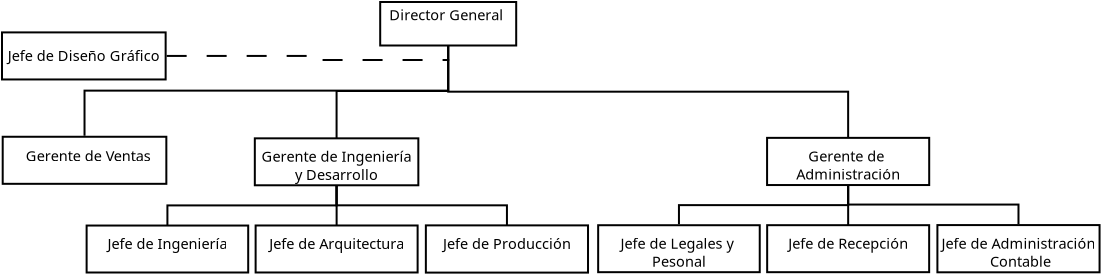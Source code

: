 <?xml version="1.0" encoding="UTF-8"?>
<dia:diagram xmlns:dia="http://www.lysator.liu.se/~alla/dia/">
  <dia:layer name="Fondo" visible="true" active="true">
    <dia:object type="Standard - Box" version="0" id="O0">
      <dia:attribute name="obj_pos">
        <dia:point val="30.2,-28.575"/>
      </dia:attribute>
      <dia:attribute name="obj_bb">
        <dia:rectangle val="30.15,-28.625;37.05,-26.35"/>
      </dia:attribute>
      <dia:attribute name="elem_corner">
        <dia:point val="30.2,-28.575"/>
      </dia:attribute>
      <dia:attribute name="elem_width">
        <dia:real val="6.8"/>
      </dia:attribute>
      <dia:attribute name="elem_height">
        <dia:real val="2.175"/>
      </dia:attribute>
      <dia:attribute name="show_background">
        <dia:boolean val="true"/>
      </dia:attribute>
    </dia:object>
    <dia:object type="Standard - Text" version="1" id="O1">
      <dia:attribute name="obj_pos">
        <dia:point val="33.6,-27.488"/>
      </dia:attribute>
      <dia:attribute name="obj_bb">
        <dia:rectangle val="33.6,-28.212;33.6,-27.337"/>
      </dia:attribute>
      <dia:attribute name="text">
        <dia:composite type="text">
          <dia:attribute name="string">
            <dia:string>##</dia:string>
          </dia:attribute>
          <dia:attribute name="font">
            <dia:font family="sans" style="0" name="Helvetica"/>
          </dia:attribute>
          <dia:attribute name="height">
            <dia:real val="0.906"/>
          </dia:attribute>
          <dia:attribute name="pos">
            <dia:point val="33.6,-27.488"/>
          </dia:attribute>
          <dia:attribute name="color">
            <dia:color val="#000000"/>
          </dia:attribute>
          <dia:attribute name="alignment">
            <dia:enum val="0"/>
          </dia:attribute>
        </dia:composite>
      </dia:attribute>
      <dia:attribute name="valign">
        <dia:enum val="3"/>
      </dia:attribute>
      <dia:connections>
        <dia:connection handle="0" to="O0" connection="8"/>
      </dia:connections>
    </dia:object>
    <dia:object type="Standard - Text" version="1" id="O2">
      <dia:attribute name="obj_pos">
        <dia:point val="33.6,-27.488"/>
      </dia:attribute>
      <dia:attribute name="obj_bb">
        <dia:rectangle val="33.6,-28.212;33.6,-27.337"/>
      </dia:attribute>
      <dia:attribute name="text">
        <dia:composite type="text">
          <dia:attribute name="string">
            <dia:string>##</dia:string>
          </dia:attribute>
          <dia:attribute name="font">
            <dia:font family="sans" style="0" name="Helvetica"/>
          </dia:attribute>
          <dia:attribute name="height">
            <dia:real val="0.906"/>
          </dia:attribute>
          <dia:attribute name="pos">
            <dia:point val="33.6,-27.488"/>
          </dia:attribute>
          <dia:attribute name="color">
            <dia:color val="#000000"/>
          </dia:attribute>
          <dia:attribute name="alignment">
            <dia:enum val="0"/>
          </dia:attribute>
        </dia:composite>
      </dia:attribute>
      <dia:attribute name="valign">
        <dia:enum val="3"/>
      </dia:attribute>
      <dia:connections>
        <dia:connection handle="0" to="O0" connection="8"/>
      </dia:connections>
    </dia:object>
    <dia:object type="Standard - Box" version="0" id="O3">
      <dia:attribute name="obj_pos">
        <dia:point val="11.325,-21.837"/>
      </dia:attribute>
      <dia:attribute name="obj_bb">
        <dia:rectangle val="11.275,-21.887;19.557,-19.435"/>
      </dia:attribute>
      <dia:attribute name="elem_corner">
        <dia:point val="11.325,-21.837"/>
      </dia:attribute>
      <dia:attribute name="elem_width">
        <dia:real val="8.182"/>
      </dia:attribute>
      <dia:attribute name="elem_height">
        <dia:real val="2.353"/>
      </dia:attribute>
      <dia:attribute name="show_background">
        <dia:boolean val="true"/>
      </dia:attribute>
    </dia:object>
    <dia:object type="Standard - Box" version="0" id="O4">
      <dia:attribute name="obj_pos">
        <dia:point val="23.931,-21.758"/>
      </dia:attribute>
      <dia:attribute name="obj_bb">
        <dia:rectangle val="23.881,-21.808;32.157,-19.361"/>
      </dia:attribute>
      <dia:attribute name="elem_corner">
        <dia:point val="23.931,-21.758"/>
      </dia:attribute>
      <dia:attribute name="elem_width">
        <dia:real val="8.176"/>
      </dia:attribute>
      <dia:attribute name="elem_height">
        <dia:real val="2.347"/>
      </dia:attribute>
      <dia:attribute name="show_background">
        <dia:boolean val="true"/>
      </dia:attribute>
    </dia:object>
    <dia:object type="Standard - Box" version="0" id="O5">
      <dia:attribute name="obj_pos">
        <dia:point val="49.544,-21.782"/>
      </dia:attribute>
      <dia:attribute name="obj_bb">
        <dia:rectangle val="49.494,-21.832;57.7,-19.373"/>
      </dia:attribute>
      <dia:attribute name="elem_corner">
        <dia:point val="49.544,-21.782"/>
      </dia:attribute>
      <dia:attribute name="elem_width">
        <dia:real val="8.106"/>
      </dia:attribute>
      <dia:attribute name="elem_height">
        <dia:real val="2.359"/>
      </dia:attribute>
      <dia:attribute name="show_background">
        <dia:boolean val="true"/>
      </dia:attribute>
    </dia:object>
    <dia:object type="Standard - Text" version="1" id="O6">
      <dia:attribute name="obj_pos">
        <dia:point val="15.616,-20.611"/>
      </dia:attribute>
      <dia:attribute name="obj_bb">
        <dia:rectangle val="12.643,-21.336;18.588,-20.461"/>
      </dia:attribute>
      <dia:attribute name="text">
        <dia:composite type="text">
          <dia:attribute name="string">
            <dia:string>#Gerente de Ventas#</dia:string>
          </dia:attribute>
          <dia:attribute name="font">
            <dia:font family="sans" style="0" name="Helvetica"/>
          </dia:attribute>
          <dia:attribute name="height">
            <dia:real val="0.906"/>
          </dia:attribute>
          <dia:attribute name="pos">
            <dia:point val="15.616,-20.611"/>
          </dia:attribute>
          <dia:attribute name="color">
            <dia:color val="#000000"/>
          </dia:attribute>
          <dia:attribute name="alignment">
            <dia:enum val="1"/>
          </dia:attribute>
        </dia:composite>
      </dia:attribute>
      <dia:attribute name="valign">
        <dia:enum val="3"/>
      </dia:attribute>
    </dia:object>
    <dia:object type="Standard - ZigZagLine" version="1" id="O7">
      <dia:attribute name="obj_pos">
        <dia:point val="33.6,-26.4"/>
      </dia:attribute>
      <dia:attribute name="obj_bb">
        <dia:rectangle val="15.366,-26.45;33.65,-21.838"/>
      </dia:attribute>
      <dia:attribute name="orth_points">
        <dia:point val="33.6,-26.4"/>
        <dia:point val="33.6,-24.144"/>
        <dia:point val="15.416,-24.144"/>
        <dia:point val="15.416,-21.888"/>
      </dia:attribute>
      <dia:attribute name="orth_orient">
        <dia:enum val="1"/>
        <dia:enum val="0"/>
        <dia:enum val="1"/>
      </dia:attribute>
      <dia:attribute name="autorouting">
        <dia:boolean val="true"/>
      </dia:attribute>
      <dia:connections>
        <dia:connection handle="0" to="O0" connection="6"/>
        <dia:connection handle="1" to="O3" connection="8"/>
      </dia:connections>
    </dia:object>
    <dia:object type="Standard - Text" version="1" id="O8">
      <dia:attribute name="obj_pos">
        <dia:point val="28.019,-20.584"/>
      </dia:attribute>
      <dia:attribute name="obj_bb">
        <dia:rectangle val="24.52,-21.309;31.518,-19.528"/>
      </dia:attribute>
      <dia:attribute name="text">
        <dia:composite type="text">
          <dia:attribute name="string">
            <dia:string>#Gerente de Ingeniería
y Desarrollo#</dia:string>
          </dia:attribute>
          <dia:attribute name="font">
            <dia:font family="sans" style="0" name="Helvetica"/>
          </dia:attribute>
          <dia:attribute name="height">
            <dia:real val="0.906"/>
          </dia:attribute>
          <dia:attribute name="pos">
            <dia:point val="28.019,-20.584"/>
          </dia:attribute>
          <dia:attribute name="color">
            <dia:color val="#000000"/>
          </dia:attribute>
          <dia:attribute name="alignment">
            <dia:enum val="1"/>
          </dia:attribute>
        </dia:composite>
      </dia:attribute>
      <dia:attribute name="valign">
        <dia:enum val="3"/>
      </dia:attribute>
      <dia:connections>
        <dia:connection handle="0" to="O4" connection="8"/>
      </dia:connections>
    </dia:object>
    <dia:object type="Standard - Text" version="1" id="O9">
      <dia:attribute name="obj_pos">
        <dia:point val="53.597,-20.603"/>
      </dia:attribute>
      <dia:attribute name="obj_bb">
        <dia:rectangle val="51.255,-21.328;55.94,-19.547"/>
      </dia:attribute>
      <dia:attribute name="text">
        <dia:composite type="text">
          <dia:attribute name="string">
            <dia:string>#Gerente de 
Administración#</dia:string>
          </dia:attribute>
          <dia:attribute name="font">
            <dia:font family="sans" style="0" name="Helvetica"/>
          </dia:attribute>
          <dia:attribute name="height">
            <dia:real val="0.906"/>
          </dia:attribute>
          <dia:attribute name="pos">
            <dia:point val="53.597,-20.603"/>
          </dia:attribute>
          <dia:attribute name="color">
            <dia:color val="#000000"/>
          </dia:attribute>
          <dia:attribute name="alignment">
            <dia:enum val="1"/>
          </dia:attribute>
        </dia:composite>
      </dia:attribute>
      <dia:attribute name="valign">
        <dia:enum val="3"/>
      </dia:attribute>
      <dia:connections>
        <dia:connection handle="0" to="O5" connection="8"/>
      </dia:connections>
    </dia:object>
    <dia:object type="Standard - ZigZagLine" version="1" id="O10">
      <dia:attribute name="obj_pos">
        <dia:point val="33.6,-26.4"/>
      </dia:attribute>
      <dia:attribute name="obj_bb">
        <dia:rectangle val="27.969,-26.45;33.65,-21.707"/>
      </dia:attribute>
      <dia:attribute name="orth_points">
        <dia:point val="33.6,-26.4"/>
        <dia:point val="33.6,-24.125"/>
        <dia:point val="28.019,-24.125"/>
        <dia:point val="28.019,-21.758"/>
      </dia:attribute>
      <dia:attribute name="orth_orient">
        <dia:enum val="1"/>
        <dia:enum val="0"/>
        <dia:enum val="1"/>
      </dia:attribute>
      <dia:attribute name="autorouting">
        <dia:boolean val="false"/>
      </dia:attribute>
      <dia:connections>
        <dia:connection handle="0" to="O0" connection="6"/>
        <dia:connection handle="1" to="O4" connection="1"/>
      </dia:connections>
    </dia:object>
    <dia:object type="Standard - ZigZagLine" version="1" id="O11">
      <dia:attribute name="obj_pos">
        <dia:point val="33.6,-26.4"/>
      </dia:attribute>
      <dia:attribute name="obj_bb">
        <dia:rectangle val="33.55,-26.45;53.647,-21.733"/>
      </dia:attribute>
      <dia:attribute name="orth_points">
        <dia:point val="33.6,-26.4"/>
        <dia:point val="33.6,-24.091"/>
        <dia:point val="53.597,-24.091"/>
        <dia:point val="53.597,-21.782"/>
      </dia:attribute>
      <dia:attribute name="orth_orient">
        <dia:enum val="1"/>
        <dia:enum val="0"/>
        <dia:enum val="1"/>
      </dia:attribute>
      <dia:attribute name="autorouting">
        <dia:boolean val="true"/>
      </dia:attribute>
      <dia:connections>
        <dia:connection handle="0" to="O0" connection="6"/>
        <dia:connection handle="1" to="O5" connection="1"/>
      </dia:connections>
    </dia:object>
    <dia:object type="Standard - Box" version="0" id="O12">
      <dia:attribute name="obj_pos">
        <dia:point val="41.098,-17.414"/>
      </dia:attribute>
      <dia:attribute name="obj_bb">
        <dia:rectangle val="41.048,-17.464;49.227,-15.016"/>
      </dia:attribute>
      <dia:attribute name="elem_corner">
        <dia:point val="41.098,-17.414"/>
      </dia:attribute>
      <dia:attribute name="elem_width">
        <dia:real val="8.079"/>
      </dia:attribute>
      <dia:attribute name="elem_height">
        <dia:real val="2.348"/>
      </dia:attribute>
      <dia:attribute name="show_background">
        <dia:boolean val="true"/>
      </dia:attribute>
    </dia:object>
    <dia:object type="Standard - Box" version="0" id="O13">
      <dia:attribute name="obj_pos">
        <dia:point val="58.06,-17.421"/>
      </dia:attribute>
      <dia:attribute name="obj_bb">
        <dia:rectangle val="58.01,-17.471;66.218,-15.011"/>
      </dia:attribute>
      <dia:attribute name="elem_corner">
        <dia:point val="58.06,-17.421"/>
      </dia:attribute>
      <dia:attribute name="elem_width">
        <dia:real val="8.108"/>
      </dia:attribute>
      <dia:attribute name="elem_height">
        <dia:real val="2.361"/>
      </dia:attribute>
      <dia:attribute name="show_background">
        <dia:boolean val="true"/>
      </dia:attribute>
    </dia:object>
    <dia:object type="Standard - Box" version="0" id="O14">
      <dia:attribute name="obj_pos">
        <dia:point val="49.548,-17.416"/>
      </dia:attribute>
      <dia:attribute name="obj_bb">
        <dia:rectangle val="49.498,-17.466;57.698,-15.016"/>
      </dia:attribute>
      <dia:attribute name="elem_corner">
        <dia:point val="49.548,-17.416"/>
      </dia:attribute>
      <dia:attribute name="elem_width">
        <dia:real val="8.1"/>
      </dia:attribute>
      <dia:attribute name="elem_height">
        <dia:real val="2.35"/>
      </dia:attribute>
      <dia:attribute name="show_background">
        <dia:boolean val="true"/>
      </dia:attribute>
    </dia:object>
    <dia:object type="Standard - Text" version="1" id="O15">
      <dia:attribute name="obj_pos">
        <dia:point val="53.598,-16.241"/>
      </dia:attribute>
      <dia:attribute name="obj_bb">
        <dia:rectangle val="50.706,-16.966;56.489,-16.091"/>
      </dia:attribute>
      <dia:attribute name="text">
        <dia:composite type="text">
          <dia:attribute name="string">
            <dia:string>#Jefe de Recepción#</dia:string>
          </dia:attribute>
          <dia:attribute name="font">
            <dia:font family="sans" style="0" name="Helvetica"/>
          </dia:attribute>
          <dia:attribute name="height">
            <dia:real val="0.906"/>
          </dia:attribute>
          <dia:attribute name="pos">
            <dia:point val="53.598,-16.241"/>
          </dia:attribute>
          <dia:attribute name="color">
            <dia:color val="#000000"/>
          </dia:attribute>
          <dia:attribute name="alignment">
            <dia:enum val="1"/>
          </dia:attribute>
        </dia:composite>
      </dia:attribute>
      <dia:attribute name="valign">
        <dia:enum val="3"/>
      </dia:attribute>
      <dia:connections>
        <dia:connection handle="0" to="O14" connection="8"/>
      </dia:connections>
    </dia:object>
    <dia:object type="Standard - Text" version="1" id="O16">
      <dia:attribute name="obj_pos">
        <dia:point val="62.114,-16.241"/>
      </dia:attribute>
      <dia:attribute name="obj_bb">
        <dia:rectangle val="58.504,-16.966;65.724,-15.185"/>
      </dia:attribute>
      <dia:attribute name="text">
        <dia:composite type="text">
          <dia:attribute name="string">
            <dia:string>#Jefe de Administración
 Contable#</dia:string>
          </dia:attribute>
          <dia:attribute name="font">
            <dia:font family="sans" style="0" name="Helvetica"/>
          </dia:attribute>
          <dia:attribute name="height">
            <dia:real val="0.906"/>
          </dia:attribute>
          <dia:attribute name="pos">
            <dia:point val="62.114,-16.241"/>
          </dia:attribute>
          <dia:attribute name="color">
            <dia:color val="#000000"/>
          </dia:attribute>
          <dia:attribute name="alignment">
            <dia:enum val="1"/>
          </dia:attribute>
        </dia:composite>
      </dia:attribute>
      <dia:attribute name="valign">
        <dia:enum val="3"/>
      </dia:attribute>
      <dia:connections>
        <dia:connection handle="0" to="O13" connection="8"/>
      </dia:connections>
    </dia:object>
    <dia:object type="Standard - Text" version="1" id="O17">
      <dia:attribute name="obj_pos">
        <dia:point val="45.137,-16.24"/>
      </dia:attribute>
      <dia:attribute name="obj_bb">
        <dia:rectangle val="42.266,-16.965;48.009,-15.184"/>
      </dia:attribute>
      <dia:attribute name="text">
        <dia:composite type="text">
          <dia:attribute name="string">
            <dia:string>#Jefe de Legales y 
Pesonal#</dia:string>
          </dia:attribute>
          <dia:attribute name="font">
            <dia:font family="sans" style="0" name="Helvetica"/>
          </dia:attribute>
          <dia:attribute name="height">
            <dia:real val="0.906"/>
          </dia:attribute>
          <dia:attribute name="pos">
            <dia:point val="45.137,-16.24"/>
          </dia:attribute>
          <dia:attribute name="color">
            <dia:color val="#000000"/>
          </dia:attribute>
          <dia:attribute name="alignment">
            <dia:enum val="1"/>
          </dia:attribute>
        </dia:composite>
      </dia:attribute>
      <dia:attribute name="valign">
        <dia:enum val="3"/>
      </dia:attribute>
      <dia:connections>
        <dia:connection handle="0" to="O12" connection="8"/>
      </dia:connections>
    </dia:object>
    <dia:object type="Standard - ZigZagLine" version="1" id="O18">
      <dia:attribute name="obj_pos">
        <dia:point val="53.597,-19.423"/>
      </dia:attribute>
      <dia:attribute name="obj_bb">
        <dia:rectangle val="53.547,-19.473;62.164,-17.422"/>
      </dia:attribute>
      <dia:attribute name="orth_points">
        <dia:point val="53.597,-19.423"/>
        <dia:point val="53.597,-18.447"/>
        <dia:point val="62.114,-18.447"/>
        <dia:point val="62.114,-17.471"/>
      </dia:attribute>
      <dia:attribute name="orth_orient">
        <dia:enum val="1"/>
        <dia:enum val="0"/>
        <dia:enum val="1"/>
      </dia:attribute>
      <dia:attribute name="autorouting">
        <dia:boolean val="true"/>
      </dia:attribute>
      <dia:connections>
        <dia:connection handle="0" to="O5" connection="6"/>
        <dia:connection handle="1" to="O13" connection="8"/>
      </dia:connections>
    </dia:object>
    <dia:object type="Standard - ZigZagLine" version="1" id="O19">
      <dia:attribute name="obj_pos">
        <dia:point val="53.597,-19.423"/>
      </dia:attribute>
      <dia:attribute name="obj_bb">
        <dia:rectangle val="53.547,-19.473;53.648,-17.366"/>
      </dia:attribute>
      <dia:attribute name="orth_points">
        <dia:point val="53.597,-19.423"/>
        <dia:point val="53.597,-18.42"/>
        <dia:point val="53.598,-18.42"/>
        <dia:point val="53.598,-17.416"/>
      </dia:attribute>
      <dia:attribute name="orth_orient">
        <dia:enum val="1"/>
        <dia:enum val="0"/>
        <dia:enum val="1"/>
      </dia:attribute>
      <dia:attribute name="autorouting">
        <dia:boolean val="true"/>
      </dia:attribute>
      <dia:connections>
        <dia:connection handle="0" to="O5" connection="6"/>
        <dia:connection handle="1" to="O14" connection="1"/>
      </dia:connections>
    </dia:object>
    <dia:object type="Standard - ZigZagLine" version="1" id="O20">
      <dia:attribute name="obj_pos">
        <dia:point val="53.597,-19.373"/>
      </dia:attribute>
      <dia:attribute name="obj_bb">
        <dia:rectangle val="45.087,-19.423;53.647,-17.414"/>
      </dia:attribute>
      <dia:attribute name="orth_points">
        <dia:point val="53.597,-19.373"/>
        <dia:point val="53.597,-18.418"/>
        <dia:point val="45.137,-18.418"/>
        <dia:point val="45.137,-17.464"/>
      </dia:attribute>
      <dia:attribute name="orth_orient">
        <dia:enum val="1"/>
        <dia:enum val="0"/>
        <dia:enum val="1"/>
      </dia:attribute>
      <dia:attribute name="autorouting">
        <dia:boolean val="true"/>
      </dia:attribute>
      <dia:connections>
        <dia:connection handle="0" to="O5" connection="8"/>
        <dia:connection handle="1" to="O12" connection="8"/>
      </dia:connections>
    </dia:object>
    <dia:object type="Standard - Box" version="0" id="O21">
      <dia:attribute name="obj_pos">
        <dia:point val="15.521,-17.398"/>
      </dia:attribute>
      <dia:attribute name="obj_bb">
        <dia:rectangle val="15.471,-17.448;23.65,-15.001"/>
      </dia:attribute>
      <dia:attribute name="elem_corner">
        <dia:point val="15.521,-17.398"/>
      </dia:attribute>
      <dia:attribute name="elem_width">
        <dia:real val="8.079"/>
      </dia:attribute>
      <dia:attribute name="elem_height">
        <dia:real val="2.348"/>
      </dia:attribute>
      <dia:attribute name="show_background">
        <dia:boolean val="true"/>
      </dia:attribute>
    </dia:object>
    <dia:object type="Standard - Box" version="0" id="O22">
      <dia:attribute name="obj_pos">
        <dia:point val="32.483,-17.406"/>
      </dia:attribute>
      <dia:attribute name="obj_bb">
        <dia:rectangle val="32.433,-17.456;40.641,-14.995"/>
      </dia:attribute>
      <dia:attribute name="elem_corner">
        <dia:point val="32.483,-17.406"/>
      </dia:attribute>
      <dia:attribute name="elem_width">
        <dia:real val="8.108"/>
      </dia:attribute>
      <dia:attribute name="elem_height">
        <dia:real val="2.361"/>
      </dia:attribute>
      <dia:attribute name="show_background">
        <dia:boolean val="true"/>
      </dia:attribute>
    </dia:object>
    <dia:object type="Standard - Box" version="0" id="O23">
      <dia:attribute name="obj_pos">
        <dia:point val="23.971,-17.401"/>
      </dia:attribute>
      <dia:attribute name="obj_bb">
        <dia:rectangle val="23.921,-17.451;32.121,-15.001"/>
      </dia:attribute>
      <dia:attribute name="elem_corner">
        <dia:point val="23.971,-17.401"/>
      </dia:attribute>
      <dia:attribute name="elem_width">
        <dia:real val="8.1"/>
      </dia:attribute>
      <dia:attribute name="elem_height">
        <dia:real val="2.35"/>
      </dia:attribute>
      <dia:attribute name="show_background">
        <dia:boolean val="true"/>
      </dia:attribute>
    </dia:object>
    <dia:object type="Standard - ZigZagLine" version="1" id="O24">
      <dia:attribute name="obj_pos">
        <dia:point val="28.019,-19.411"/>
      </dia:attribute>
      <dia:attribute name="obj_bb">
        <dia:rectangle val="27.969,-19.461;36.587,-17.356"/>
      </dia:attribute>
      <dia:attribute name="orth_points">
        <dia:point val="28.019,-19.411"/>
        <dia:point val="28.019,-18.408"/>
        <dia:point val="36.537,-18.408"/>
        <dia:point val="36.537,-17.406"/>
      </dia:attribute>
      <dia:attribute name="orth_orient">
        <dia:enum val="1"/>
        <dia:enum val="0"/>
        <dia:enum val="1"/>
      </dia:attribute>
      <dia:attribute name="autorouting">
        <dia:boolean val="true"/>
      </dia:attribute>
      <dia:connections>
        <dia:connection handle="0" to="O4" connection="6"/>
        <dia:connection handle="1" to="O22" connection="1"/>
      </dia:connections>
    </dia:object>
    <dia:object type="Standard - ZigZagLine" version="1" id="O25">
      <dia:attribute name="obj_pos">
        <dia:point val="28.019,-19.411"/>
      </dia:attribute>
      <dia:attribute name="obj_bb">
        <dia:rectangle val="27.969,-19.461;28.071,-17.351"/>
      </dia:attribute>
      <dia:attribute name="orth_points">
        <dia:point val="28.019,-19.411"/>
        <dia:point val="28.019,-18.406"/>
        <dia:point val="28.021,-18.406"/>
        <dia:point val="28.021,-17.401"/>
      </dia:attribute>
      <dia:attribute name="orth_orient">
        <dia:enum val="1"/>
        <dia:enum val="0"/>
        <dia:enum val="1"/>
      </dia:attribute>
      <dia:attribute name="autorouting">
        <dia:boolean val="true"/>
      </dia:attribute>
      <dia:connections>
        <dia:connection handle="0" to="O4" connection="6"/>
        <dia:connection handle="1" to="O23" connection="1"/>
      </dia:connections>
    </dia:object>
    <dia:object type="Standard - ZigZagLine" version="1" id="O26">
      <dia:attribute name="obj_pos">
        <dia:point val="28.019,-19.411"/>
      </dia:attribute>
      <dia:attribute name="obj_bb">
        <dia:rectangle val="19.51,-19.461;28.069,-17.348"/>
      </dia:attribute>
      <dia:attribute name="orth_points">
        <dia:point val="28.019,-19.411"/>
        <dia:point val="28.019,-18.404"/>
        <dia:point val="19.56,-18.404"/>
        <dia:point val="19.56,-17.398"/>
      </dia:attribute>
      <dia:attribute name="orth_orient">
        <dia:enum val="1"/>
        <dia:enum val="0"/>
        <dia:enum val="1"/>
      </dia:attribute>
      <dia:attribute name="autorouting">
        <dia:boolean val="true"/>
      </dia:attribute>
      <dia:connections>
        <dia:connection handle="0" to="O4" connection="6"/>
        <dia:connection handle="1" to="O21" connection="1"/>
      </dia:connections>
    </dia:object>
    <dia:object type="Standard - Text" version="1" id="O27">
      <dia:attribute name="obj_pos">
        <dia:point val="19.56,-16.224"/>
      </dia:attribute>
      <dia:attribute name="obj_bb">
        <dia:rectangle val="16.684,-16.949;22.437,-16.074"/>
      </dia:attribute>
      <dia:attribute name="text">
        <dia:composite type="text">
          <dia:attribute name="string">
            <dia:string>#Jefe de Ingeniería#</dia:string>
          </dia:attribute>
          <dia:attribute name="font">
            <dia:font family="sans" style="0" name="Helvetica"/>
          </dia:attribute>
          <dia:attribute name="height">
            <dia:real val="0.906"/>
          </dia:attribute>
          <dia:attribute name="pos">
            <dia:point val="19.56,-16.224"/>
          </dia:attribute>
          <dia:attribute name="color">
            <dia:color val="#000000"/>
          </dia:attribute>
          <dia:attribute name="alignment">
            <dia:enum val="1"/>
          </dia:attribute>
        </dia:composite>
      </dia:attribute>
      <dia:attribute name="valign">
        <dia:enum val="3"/>
      </dia:attribute>
      <dia:connections>
        <dia:connection handle="0" to="O21" connection="8"/>
      </dia:connections>
    </dia:object>
    <dia:object type="Standard - Text" version="1" id="O28">
      <dia:attribute name="obj_pos">
        <dia:point val="36.537,-16.225"/>
      </dia:attribute>
      <dia:attribute name="obj_bb">
        <dia:rectangle val="33.523,-16.95;39.551,-16.075"/>
      </dia:attribute>
      <dia:attribute name="text">
        <dia:composite type="text">
          <dia:attribute name="string">
            <dia:string>#Jefe de Producción#</dia:string>
          </dia:attribute>
          <dia:attribute name="font">
            <dia:font family="sans" style="0" name="Helvetica"/>
          </dia:attribute>
          <dia:attribute name="height">
            <dia:real val="0.906"/>
          </dia:attribute>
          <dia:attribute name="pos">
            <dia:point val="36.537,-16.225"/>
          </dia:attribute>
          <dia:attribute name="color">
            <dia:color val="#000000"/>
          </dia:attribute>
          <dia:attribute name="alignment">
            <dia:enum val="1"/>
          </dia:attribute>
        </dia:composite>
      </dia:attribute>
      <dia:attribute name="valign">
        <dia:enum val="3"/>
      </dia:attribute>
      <dia:connections>
        <dia:connection handle="0" to="O22" connection="8"/>
      </dia:connections>
    </dia:object>
    <dia:object type="Standard - Text" version="1" id="O29">
      <dia:attribute name="obj_pos">
        <dia:point val="28.021,-16.226"/>
      </dia:attribute>
      <dia:attribute name="obj_bb">
        <dia:rectangle val="24.794,-16.951;31.247,-16.076"/>
      </dia:attribute>
      <dia:attribute name="text">
        <dia:composite type="text">
          <dia:attribute name="string">
            <dia:string>#Jefe de Arquitectura#</dia:string>
          </dia:attribute>
          <dia:attribute name="font">
            <dia:font family="sans" style="0" name="Helvetica"/>
          </dia:attribute>
          <dia:attribute name="height">
            <dia:real val="0.906"/>
          </dia:attribute>
          <dia:attribute name="pos">
            <dia:point val="28.021,-16.226"/>
          </dia:attribute>
          <dia:attribute name="color">
            <dia:color val="#000000"/>
          </dia:attribute>
          <dia:attribute name="alignment">
            <dia:enum val="1"/>
          </dia:attribute>
        </dia:composite>
      </dia:attribute>
      <dia:attribute name="valign">
        <dia:enum val="3"/>
      </dia:attribute>
      <dia:connections>
        <dia:connection handle="0" to="O23" connection="8"/>
      </dia:connections>
    </dia:object>
    <dia:object type="Standard - Box" version="0" id="O30">
      <dia:attribute name="obj_pos">
        <dia:point val="11.29,-27.055"/>
      </dia:attribute>
      <dia:attribute name="obj_bb">
        <dia:rectangle val="11.241,-27.105;19.522,-24.652"/>
      </dia:attribute>
      <dia:attribute name="elem_corner">
        <dia:point val="11.29,-27.055"/>
      </dia:attribute>
      <dia:attribute name="elem_width">
        <dia:real val="8.182"/>
      </dia:attribute>
      <dia:attribute name="elem_height">
        <dia:real val="2.353"/>
      </dia:attribute>
      <dia:attribute name="show_background">
        <dia:boolean val="true"/>
      </dia:attribute>
    </dia:object>
    <dia:object type="Standard - Text" version="1" id="O31">
      <dia:attribute name="obj_pos">
        <dia:point val="33.6,-27.488"/>
      </dia:attribute>
      <dia:attribute name="obj_bb">
        <dia:rectangle val="30.874,-28.378;36.326,-26.597"/>
      </dia:attribute>
      <dia:attribute name="text">
        <dia:composite type="text">
          <dia:attribute name="string">
            <dia:string>#Director General 
#</dia:string>
          </dia:attribute>
          <dia:attribute name="font">
            <dia:font family="sans" style="0" name="Helvetica"/>
          </dia:attribute>
          <dia:attribute name="height">
            <dia:real val="0.906"/>
          </dia:attribute>
          <dia:attribute name="pos">
            <dia:point val="33.6,-27.653"/>
          </dia:attribute>
          <dia:attribute name="color">
            <dia:color val="#000000"/>
          </dia:attribute>
          <dia:attribute name="alignment">
            <dia:enum val="1"/>
          </dia:attribute>
        </dia:composite>
      </dia:attribute>
      <dia:attribute name="valign">
        <dia:enum val="2"/>
      </dia:attribute>
      <dia:connections>
        <dia:connection handle="0" to="O0" connection="8"/>
      </dia:connections>
    </dia:object>
    <dia:object type="Standard - Text" version="1" id="O32">
      <dia:attribute name="obj_pos">
        <dia:point val="15.381,-25.629"/>
      </dia:attribute>
      <dia:attribute name="obj_bb">
        <dia:rectangle val="11.795,-26.354;18.968,-25.479"/>
      </dia:attribute>
      <dia:attribute name="text">
        <dia:composite type="text">
          <dia:attribute name="string">
            <dia:string>#Jefe de Diseño Gráfico#</dia:string>
          </dia:attribute>
          <dia:attribute name="font">
            <dia:font family="sans" style="0" name="Helvetica"/>
          </dia:attribute>
          <dia:attribute name="height">
            <dia:real val="0.906"/>
          </dia:attribute>
          <dia:attribute name="pos">
            <dia:point val="15.381,-25.629"/>
          </dia:attribute>
          <dia:attribute name="color">
            <dia:color val="#000000"/>
          </dia:attribute>
          <dia:attribute name="alignment">
            <dia:enum val="1"/>
          </dia:attribute>
        </dia:composite>
      </dia:attribute>
      <dia:attribute name="valign">
        <dia:enum val="3"/>
      </dia:attribute>
    </dia:object>
    <dia:object type="Standard - ZigZagLine" version="1" id="O33">
      <dia:attribute name="obj_pos">
        <dia:point val="19.522,-25.879"/>
      </dia:attribute>
      <dia:attribute name="obj_bb">
        <dia:rectangle val="19.472,-25.929;33.7,-25.625"/>
      </dia:attribute>
      <dia:attribute name="orth_points">
        <dia:point val="19.522,-25.879"/>
        <dia:point val="26.586,-25.879"/>
        <dia:point val="26.586,-25.675"/>
        <dia:point val="33.65,-25.675"/>
      </dia:attribute>
      <dia:attribute name="orth_orient">
        <dia:enum val="0"/>
        <dia:enum val="1"/>
        <dia:enum val="0"/>
      </dia:attribute>
      <dia:attribute name="autorouting">
        <dia:boolean val="true"/>
      </dia:attribute>
      <dia:attribute name="line_style">
        <dia:enum val="1"/>
      </dia:attribute>
      <dia:connections>
        <dia:connection handle="0" to="O30" connection="8"/>
      </dia:connections>
    </dia:object>
  </dia:layer>
</dia:diagram>
